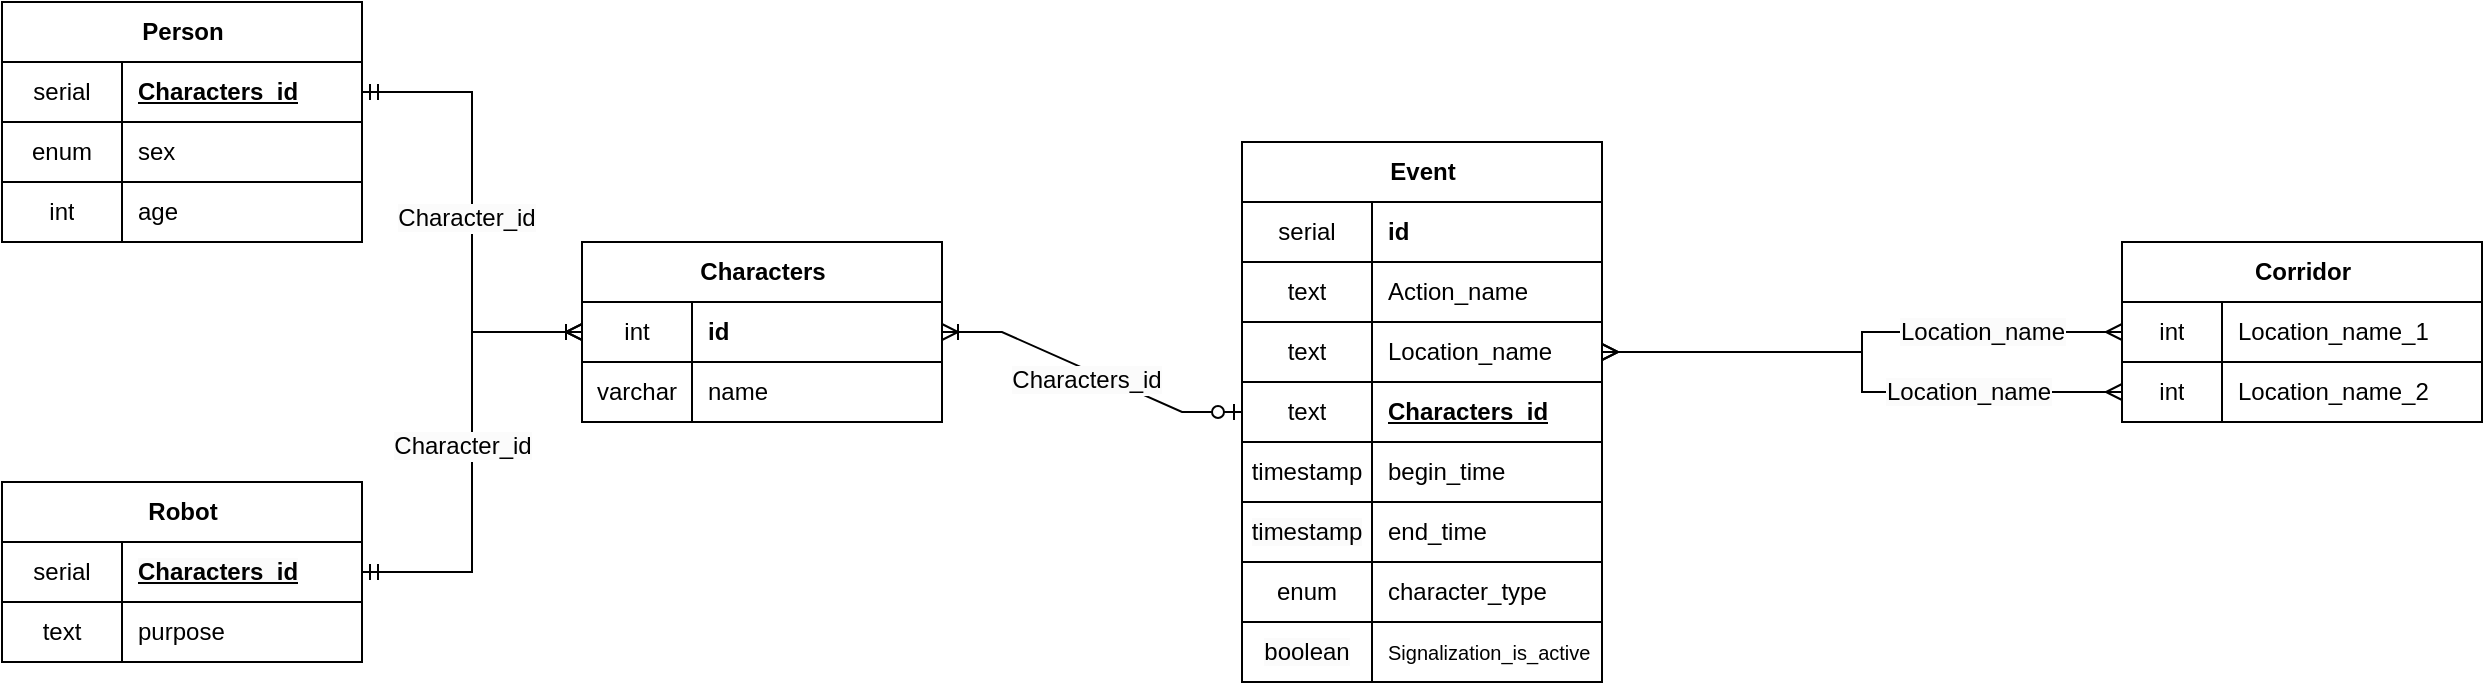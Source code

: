 <mxfile version="26.0.16">
  <diagram id="R2lEEEUBdFMjLlhIrx00" name="Page-1">
    <mxGraphModel dx="2364" dy="2132" grid="1" gridSize="10" guides="1" tooltips="1" connect="1" arrows="1" fold="1" page="1" pageScale="1" pageWidth="850" pageHeight="1100" math="0" shadow="0" extFonts="Permanent Marker^https://fonts.googleapis.com/css?family=Permanent+Marker">
      <root>
        <mxCell id="0" />
        <mxCell id="1" parent="0" />
        <mxCell id="Gdn3Rh2i_nPgJpN83FA5-110" style="edgeStyle=orthogonalEdgeStyle;rounded=0;orthogonalLoop=1;jettySize=auto;html=1;exitX=1;exitY=0.5;exitDx=0;exitDy=0;entryX=1;entryY=0.5;entryDx=0;entryDy=0;" parent="1" source="Gdn3Rh2i_nPgJpN83FA5-5" target="Gdn3Rh2i_nPgJpN83FA5-1" edge="1">
          <mxGeometry relative="1" as="geometry" />
        </mxCell>
        <mxCell id="YpOMdl5P0VWgPLji3Ejk-110" value="Event" style="shape=table;startSize=30;container=1;collapsible=1;childLayout=tableLayout;fixedRows=1;rowLines=1;fontStyle=1;align=center;resizeLast=1;html=1;columnLines=1;" parent="1" vertex="1">
          <mxGeometry x="320" y="60" width="180" height="270" as="geometry" />
        </mxCell>
        <mxCell id="YpOMdl5P0VWgPLji3Ejk-165" style="shape=tableRow;horizontal=0;startSize=0;swimlaneHead=0;swimlaneBody=0;fillColor=none;collapsible=0;dropTarget=0;points=[[0,0.5],[1,0.5]];portConstraint=eastwest;top=0;left=0;right=0;bottom=0;" parent="YpOMdl5P0VWgPLji3Ejk-110" vertex="1">
          <mxGeometry y="30" width="180" height="30" as="geometry" />
        </mxCell>
        <mxCell id="YpOMdl5P0VWgPLji3Ejk-166" value="serial" style="shape=partialRectangle;connectable=0;fillColor=none;top=0;left=0;bottom=0;right=0;editable=1;overflow=hidden;whiteSpace=wrap;html=1;" parent="YpOMdl5P0VWgPLji3Ejk-165" vertex="1">
          <mxGeometry width="65" height="30" as="geometry">
            <mxRectangle width="65" height="30" as="alternateBounds" />
          </mxGeometry>
        </mxCell>
        <mxCell id="YpOMdl5P0VWgPLji3Ejk-167" value="&lt;b style=&quot;&quot;&gt;id&lt;/b&gt;" style="shape=partialRectangle;connectable=0;fillColor=none;top=0;left=0;bottom=0;right=0;align=left;spacingLeft=6;overflow=hidden;whiteSpace=wrap;html=1;" parent="YpOMdl5P0VWgPLji3Ejk-165" vertex="1">
          <mxGeometry x="65" width="115" height="30" as="geometry">
            <mxRectangle width="115" height="30" as="alternateBounds" />
          </mxGeometry>
        </mxCell>
        <mxCell id="YpOMdl5P0VWgPLji3Ejk-111" value="" style="shape=tableRow;horizontal=0;startSize=0;swimlaneHead=0;swimlaneBody=0;fillColor=none;collapsible=0;dropTarget=0;points=[[0,0.5],[1,0.5]];portConstraint=eastwest;top=0;left=0;right=0;bottom=0;" parent="YpOMdl5P0VWgPLji3Ejk-110" vertex="1">
          <mxGeometry y="60" width="180" height="30" as="geometry" />
        </mxCell>
        <mxCell id="YpOMdl5P0VWgPLji3Ejk-112" value="text" style="shape=partialRectangle;connectable=0;fillColor=none;top=0;left=0;bottom=0;right=0;editable=1;overflow=hidden;whiteSpace=wrap;html=1;" parent="YpOMdl5P0VWgPLji3Ejk-111" vertex="1">
          <mxGeometry width="65" height="30" as="geometry">
            <mxRectangle width="65" height="30" as="alternateBounds" />
          </mxGeometry>
        </mxCell>
        <mxCell id="YpOMdl5P0VWgPLji3Ejk-113" value="Action_name" style="shape=partialRectangle;connectable=0;fillColor=none;top=0;left=0;bottom=0;right=0;align=left;spacingLeft=6;overflow=hidden;whiteSpace=wrap;html=1;" parent="YpOMdl5P0VWgPLji3Ejk-111" vertex="1">
          <mxGeometry x="65" width="115" height="30" as="geometry">
            <mxRectangle width="115" height="30" as="alternateBounds" />
          </mxGeometry>
        </mxCell>
        <mxCell id="Gdn3Rh2i_nPgJpN83FA5-52" style="shape=tableRow;horizontal=0;startSize=0;swimlaneHead=0;swimlaneBody=0;fillColor=none;collapsible=0;dropTarget=0;points=[[0,0.5],[1,0.5]];portConstraint=eastwest;top=0;left=0;right=0;bottom=0;" parent="YpOMdl5P0VWgPLji3Ejk-110" vertex="1">
          <mxGeometry y="90" width="180" height="30" as="geometry" />
        </mxCell>
        <mxCell id="Gdn3Rh2i_nPgJpN83FA5-53" value="text" style="shape=partialRectangle;connectable=0;fillColor=none;top=0;left=0;bottom=0;right=0;editable=1;overflow=hidden;whiteSpace=wrap;html=1;" parent="Gdn3Rh2i_nPgJpN83FA5-52" vertex="1">
          <mxGeometry width="65" height="30" as="geometry">
            <mxRectangle width="65" height="30" as="alternateBounds" />
          </mxGeometry>
        </mxCell>
        <mxCell id="Gdn3Rh2i_nPgJpN83FA5-54" value="Location_name" style="shape=partialRectangle;connectable=0;fillColor=none;top=0;left=0;bottom=0;right=0;align=left;spacingLeft=6;overflow=hidden;whiteSpace=wrap;html=1;" parent="Gdn3Rh2i_nPgJpN83FA5-52" vertex="1">
          <mxGeometry x="65" width="115" height="30" as="geometry">
            <mxRectangle width="115" height="30" as="alternateBounds" />
          </mxGeometry>
        </mxCell>
        <mxCell id="Gdn3Rh2i_nPgJpN83FA5-107" style="shape=tableRow;horizontal=0;startSize=0;swimlaneHead=0;swimlaneBody=0;fillColor=none;collapsible=0;dropTarget=0;points=[[0,0.5],[1,0.5]];portConstraint=eastwest;top=0;left=0;right=0;bottom=0;" parent="YpOMdl5P0VWgPLji3Ejk-110" vertex="1">
          <mxGeometry y="120" width="180" height="30" as="geometry" />
        </mxCell>
        <mxCell id="Gdn3Rh2i_nPgJpN83FA5-108" value="text" style="shape=partialRectangle;connectable=0;fillColor=none;top=0;left=0;bottom=0;right=0;editable=1;overflow=hidden;whiteSpace=wrap;html=1;" parent="Gdn3Rh2i_nPgJpN83FA5-107" vertex="1">
          <mxGeometry width="65" height="30" as="geometry">
            <mxRectangle width="65" height="30" as="alternateBounds" />
          </mxGeometry>
        </mxCell>
        <mxCell id="Gdn3Rh2i_nPgJpN83FA5-109" value="&lt;b&gt;&lt;u&gt;Characters_id&lt;/u&gt;&lt;/b&gt;" style="shape=partialRectangle;connectable=0;fillColor=none;top=0;left=0;bottom=0;right=0;align=left;spacingLeft=6;overflow=hidden;whiteSpace=wrap;html=1;" parent="Gdn3Rh2i_nPgJpN83FA5-107" vertex="1">
          <mxGeometry x="65" width="115" height="30" as="geometry">
            <mxRectangle width="115" height="30" as="alternateBounds" />
          </mxGeometry>
        </mxCell>
        <mxCell id="Gdn3Rh2i_nPgJpN83FA5-25" style="shape=tableRow;horizontal=0;startSize=0;swimlaneHead=0;swimlaneBody=0;fillColor=none;collapsible=0;dropTarget=0;points=[[0,0.5],[1,0.5]];portConstraint=eastwest;top=0;left=0;right=0;bottom=0;" parent="YpOMdl5P0VWgPLji3Ejk-110" vertex="1">
          <mxGeometry y="150" width="180" height="30" as="geometry" />
        </mxCell>
        <mxCell id="Gdn3Rh2i_nPgJpN83FA5-26" value="timestamp" style="shape=partialRectangle;connectable=0;fillColor=none;top=0;left=0;bottom=0;right=0;editable=1;overflow=hidden;whiteSpace=wrap;html=1;" parent="Gdn3Rh2i_nPgJpN83FA5-25" vertex="1">
          <mxGeometry width="65" height="30" as="geometry">
            <mxRectangle width="65" height="30" as="alternateBounds" />
          </mxGeometry>
        </mxCell>
        <mxCell id="Gdn3Rh2i_nPgJpN83FA5-27" value="begin_time" style="shape=partialRectangle;connectable=0;fillColor=none;top=0;left=0;bottom=0;right=0;align=left;spacingLeft=6;overflow=hidden;whiteSpace=wrap;html=1;" parent="Gdn3Rh2i_nPgJpN83FA5-25" vertex="1">
          <mxGeometry x="65" width="115" height="30" as="geometry">
            <mxRectangle width="115" height="30" as="alternateBounds" />
          </mxGeometry>
        </mxCell>
        <mxCell id="Gdn3Rh2i_nPgJpN83FA5-28" style="shape=tableRow;horizontal=0;startSize=0;swimlaneHead=0;swimlaneBody=0;fillColor=none;collapsible=0;dropTarget=0;points=[[0,0.5],[1,0.5]];portConstraint=eastwest;top=0;left=0;right=0;bottom=0;" parent="YpOMdl5P0VWgPLji3Ejk-110" vertex="1">
          <mxGeometry y="180" width="180" height="30" as="geometry" />
        </mxCell>
        <mxCell id="Gdn3Rh2i_nPgJpN83FA5-29" value="&lt;meta charset=&quot;utf-8&quot;&gt;&lt;span style=&quot;color: rgb(0, 0, 0); font-family: Helvetica; font-size: 12px; font-style: normal; font-variant-ligatures: normal; font-variant-caps: normal; font-weight: 400; letter-spacing: normal; orphans: 2; text-align: center; text-indent: 0px; text-transform: none; widows: 2; word-spacing: 0px; -webkit-text-stroke-width: 0px; white-space: normal; background-color: rgb(251, 251, 251); text-decoration-thickness: initial; text-decoration-style: initial; text-decoration-color: initial; display: inline !important; float: none;&quot;&gt;timestamp&lt;/span&gt;" style="shape=partialRectangle;connectable=0;fillColor=none;top=0;left=0;bottom=0;right=0;editable=1;overflow=hidden;whiteSpace=wrap;html=1;" parent="Gdn3Rh2i_nPgJpN83FA5-28" vertex="1">
          <mxGeometry width="65" height="30" as="geometry">
            <mxRectangle width="65" height="30" as="alternateBounds" />
          </mxGeometry>
        </mxCell>
        <mxCell id="Gdn3Rh2i_nPgJpN83FA5-30" value="end_time" style="shape=partialRectangle;connectable=0;fillColor=none;top=0;left=0;bottom=0;right=0;align=left;spacingLeft=6;overflow=hidden;whiteSpace=wrap;html=1;" parent="Gdn3Rh2i_nPgJpN83FA5-28" vertex="1">
          <mxGeometry x="65" width="115" height="30" as="geometry">
            <mxRectangle width="115" height="30" as="alternateBounds" />
          </mxGeometry>
        </mxCell>
        <mxCell id="Gdn3Rh2i_nPgJpN83FA5-55" style="shape=tableRow;horizontal=0;startSize=0;swimlaneHead=0;swimlaneBody=0;fillColor=none;collapsible=0;dropTarget=0;points=[[0,0.5],[1,0.5]];portConstraint=eastwest;top=0;left=0;right=0;bottom=0;" parent="YpOMdl5P0VWgPLji3Ejk-110" vertex="1">
          <mxGeometry y="210" width="180" height="30" as="geometry" />
        </mxCell>
        <mxCell id="Gdn3Rh2i_nPgJpN83FA5-56" value="enum" style="shape=partialRectangle;connectable=0;fillColor=none;top=0;left=0;bottom=0;right=0;editable=1;overflow=hidden;whiteSpace=wrap;html=1;" parent="Gdn3Rh2i_nPgJpN83FA5-55" vertex="1">
          <mxGeometry width="65" height="30" as="geometry">
            <mxRectangle width="65" height="30" as="alternateBounds" />
          </mxGeometry>
        </mxCell>
        <mxCell id="Gdn3Rh2i_nPgJpN83FA5-57" value="character_type" style="shape=partialRectangle;connectable=0;fillColor=none;top=0;left=0;bottom=0;right=0;align=left;spacingLeft=6;overflow=hidden;whiteSpace=wrap;html=1;" parent="Gdn3Rh2i_nPgJpN83FA5-55" vertex="1">
          <mxGeometry x="65" width="115" height="30" as="geometry">
            <mxRectangle width="115" height="30" as="alternateBounds" />
          </mxGeometry>
        </mxCell>
        <mxCell id="Gdn3Rh2i_nPgJpN83FA5-72" style="edgeStyle=orthogonalEdgeStyle;rounded=0;orthogonalLoop=1;jettySize=auto;html=1;exitX=1;exitY=0.5;exitDx=0;exitDy=0;" parent="YpOMdl5P0VWgPLji3Ejk-110" source="YpOMdl5P0VWgPLji3Ejk-111" target="YpOMdl5P0VWgPLji3Ejk-111" edge="1">
          <mxGeometry relative="1" as="geometry" />
        </mxCell>
        <mxCell id="TgR9knMZFxA_FqMFh1iR-4" style="shape=tableRow;horizontal=0;startSize=0;swimlaneHead=0;swimlaneBody=0;fillColor=none;collapsible=0;dropTarget=0;points=[[0,0.5],[1,0.5]];portConstraint=eastwest;top=0;left=0;right=0;bottom=0;" vertex="1" parent="YpOMdl5P0VWgPLji3Ejk-110">
          <mxGeometry y="240" width="180" height="30" as="geometry" />
        </mxCell>
        <mxCell id="TgR9knMZFxA_FqMFh1iR-5" value="&lt;meta charset=&quot;utf-8&quot;&gt;&lt;span style=&quot;color: rgb(0, 0, 0); font-family: Helvetica; font-size: 12px; font-style: normal; font-variant-ligatures: normal; font-variant-caps: normal; font-weight: 400; letter-spacing: normal; orphans: 2; text-align: center; text-indent: 0px; text-transform: none; widows: 2; word-spacing: 0px; -webkit-text-stroke-width: 0px; white-space: normal; background-color: rgb(251, 251, 251); text-decoration-thickness: initial; text-decoration-style: initial; text-decoration-color: initial; display: inline !important; float: none;&quot;&gt;boolean&lt;/span&gt;" style="shape=partialRectangle;connectable=0;fillColor=none;top=0;left=0;bottom=0;right=0;editable=1;overflow=hidden;whiteSpace=wrap;html=1;" vertex="1" parent="TgR9knMZFxA_FqMFh1iR-4">
          <mxGeometry width="65" height="30" as="geometry">
            <mxRectangle width="65" height="30" as="alternateBounds" />
          </mxGeometry>
        </mxCell>
        <mxCell id="TgR9knMZFxA_FqMFh1iR-6" value="&lt;font style=&quot;font-size: 10px;&quot;&gt;&lt;span style=&quot;text-align: center; text-wrap-mode: nowrap; background-color: rgb(255, 255, 255);&quot;&gt;Signalization&lt;/span&gt;_is_active&lt;/font&gt;" style="shape=partialRectangle;connectable=0;fillColor=none;top=0;left=0;bottom=0;right=0;align=left;spacingLeft=6;overflow=hidden;whiteSpace=wrap;html=1;" vertex="1" parent="TgR9knMZFxA_FqMFh1iR-4">
          <mxGeometry x="65" width="115" height="30" as="geometry">
            <mxRectangle width="115" height="30" as="alternateBounds" />
          </mxGeometry>
        </mxCell>
        <mxCell id="YpOMdl5P0VWgPLji3Ejk-117" value="Robot" style="shape=table;startSize=30;container=1;collapsible=1;childLayout=tableLayout;fixedRows=1;rowLines=1;fontStyle=1;align=center;resizeLast=1;html=1;columnLines=1;" parent="1" vertex="1">
          <mxGeometry x="-300" y="230" width="180" height="90" as="geometry" />
        </mxCell>
        <mxCell id="YpOMdl5P0VWgPLji3Ejk-158" style="shape=tableRow;horizontal=0;startSize=0;swimlaneHead=0;swimlaneBody=0;fillColor=none;collapsible=0;dropTarget=0;points=[[0,0.5],[1,0.5]];portConstraint=eastwest;top=0;left=0;right=0;bottom=0;" parent="YpOMdl5P0VWgPLji3Ejk-117" vertex="1">
          <mxGeometry y="30" width="180" height="30" as="geometry" />
        </mxCell>
        <mxCell id="YpOMdl5P0VWgPLji3Ejk-159" value="serial" style="shape=partialRectangle;connectable=0;fillColor=none;top=0;left=0;bottom=0;right=0;editable=1;overflow=hidden;whiteSpace=wrap;html=1;" parent="YpOMdl5P0VWgPLji3Ejk-158" vertex="1">
          <mxGeometry width="60" height="30" as="geometry">
            <mxRectangle width="60" height="30" as="alternateBounds" />
          </mxGeometry>
        </mxCell>
        <mxCell id="YpOMdl5P0VWgPLji3Ejk-160" value="&lt;span style=&quot;color: rgb(0, 0, 0); font-family: Helvetica; font-size: 12px; font-style: normal; font-variant-ligatures: normal; font-variant-caps: normal; letter-spacing: normal; orphans: 2; text-align: left; text-indent: 0px; text-transform: none; widows: 2; word-spacing: 0px; -webkit-text-stroke-width: 0px; white-space: normal; background-color: rgb(251, 251, 251); text-decoration-thickness: initial; text-decoration-style: initial; text-decoration-color: initial; float: none; display: inline !important;&quot;&gt;&lt;b&gt;&lt;u&gt;Characters_id&lt;/u&gt;&lt;/b&gt;&lt;/span&gt;" style="shape=partialRectangle;connectable=0;fillColor=none;top=0;left=0;bottom=0;right=0;align=left;spacingLeft=6;overflow=hidden;whiteSpace=wrap;html=1;" parent="YpOMdl5P0VWgPLji3Ejk-158" vertex="1">
          <mxGeometry x="60" width="120" height="30" as="geometry">
            <mxRectangle width="120" height="30" as="alternateBounds" />
          </mxGeometry>
        </mxCell>
        <mxCell id="YpOMdl5P0VWgPLji3Ejk-121" value="" style="shape=tableRow;horizontal=0;startSize=0;swimlaneHead=0;swimlaneBody=0;fillColor=none;collapsible=0;dropTarget=0;points=[[0,0.5],[1,0.5]];portConstraint=eastwest;top=0;left=0;right=0;bottom=0;" parent="YpOMdl5P0VWgPLji3Ejk-117" vertex="1">
          <mxGeometry y="60" width="180" height="30" as="geometry" />
        </mxCell>
        <mxCell id="YpOMdl5P0VWgPLji3Ejk-122" value="text" style="shape=partialRectangle;connectable=0;fillColor=none;top=0;left=0;bottom=0;right=0;editable=1;overflow=hidden;whiteSpace=wrap;html=1;" parent="YpOMdl5P0VWgPLji3Ejk-121" vertex="1">
          <mxGeometry width="60" height="30" as="geometry">
            <mxRectangle width="60" height="30" as="alternateBounds" />
          </mxGeometry>
        </mxCell>
        <mxCell id="YpOMdl5P0VWgPLji3Ejk-123" value="purpose" style="shape=partialRectangle;connectable=0;fillColor=none;top=0;left=0;bottom=0;right=0;align=left;spacingLeft=6;overflow=hidden;whiteSpace=wrap;html=1;" parent="YpOMdl5P0VWgPLji3Ejk-121" vertex="1">
          <mxGeometry x="60" width="120" height="30" as="geometry">
            <mxRectangle width="120" height="30" as="alternateBounds" />
          </mxGeometry>
        </mxCell>
        <mxCell id="YpOMdl5P0VWgPLji3Ejk-129" value="Corridor" style="shape=table;startSize=30;container=1;collapsible=1;childLayout=tableLayout;fixedRows=1;rowLines=1;fontStyle=1;align=center;resizeLast=1;html=1;columnLines=1;" parent="1" vertex="1">
          <mxGeometry x="760" y="110" width="180" height="90" as="geometry">
            <mxRectangle x="760" y="200" width="90" height="30" as="alternateBounds" />
          </mxGeometry>
        </mxCell>
        <mxCell id="YpOMdl5P0VWgPLji3Ejk-130" value="" style="shape=tableRow;horizontal=0;startSize=0;swimlaneHead=0;swimlaneBody=0;fillColor=none;collapsible=0;dropTarget=0;points=[[0,0.5],[1,0.5]];portConstraint=eastwest;top=0;left=0;right=0;bottom=0;" parent="YpOMdl5P0VWgPLji3Ejk-129" vertex="1">
          <mxGeometry y="30" width="180" height="30" as="geometry" />
        </mxCell>
        <mxCell id="YpOMdl5P0VWgPLji3Ejk-131" value="int" style="shape=partialRectangle;connectable=0;fillColor=none;top=0;left=0;bottom=0;right=0;editable=1;overflow=hidden;whiteSpace=wrap;html=1;" parent="YpOMdl5P0VWgPLji3Ejk-130" vertex="1">
          <mxGeometry width="50" height="30" as="geometry">
            <mxRectangle width="50" height="30" as="alternateBounds" />
          </mxGeometry>
        </mxCell>
        <mxCell id="YpOMdl5P0VWgPLji3Ejk-132" value="Location_name_1" style="shape=partialRectangle;connectable=0;fillColor=none;top=0;left=0;bottom=0;right=0;align=left;spacingLeft=6;overflow=hidden;whiteSpace=wrap;html=1;" parent="YpOMdl5P0VWgPLji3Ejk-130" vertex="1">
          <mxGeometry x="50" width="130" height="30" as="geometry">
            <mxRectangle width="130" height="30" as="alternateBounds" />
          </mxGeometry>
        </mxCell>
        <mxCell id="YpOMdl5P0VWgPLji3Ejk-133" value="" style="shape=tableRow;horizontal=0;startSize=0;swimlaneHead=0;swimlaneBody=0;fillColor=none;collapsible=0;dropTarget=0;points=[[0,0.5],[1,0.5]];portConstraint=eastwest;top=0;left=0;right=0;bottom=0;" parent="YpOMdl5P0VWgPLji3Ejk-129" vertex="1">
          <mxGeometry y="60" width="180" height="30" as="geometry" />
        </mxCell>
        <mxCell id="YpOMdl5P0VWgPLji3Ejk-134" value="int" style="shape=partialRectangle;connectable=0;fillColor=none;top=0;left=0;bottom=0;right=0;editable=1;overflow=hidden;whiteSpace=wrap;html=1;" parent="YpOMdl5P0VWgPLji3Ejk-133" vertex="1">
          <mxGeometry width="50" height="30" as="geometry">
            <mxRectangle width="50" height="30" as="alternateBounds" />
          </mxGeometry>
        </mxCell>
        <mxCell id="YpOMdl5P0VWgPLji3Ejk-135" value="Location_name_2" style="shape=partialRectangle;connectable=0;fillColor=none;top=0;left=0;bottom=0;right=0;align=left;spacingLeft=6;overflow=hidden;whiteSpace=wrap;html=1;" parent="YpOMdl5P0VWgPLji3Ejk-133" vertex="1">
          <mxGeometry x="50" width="130" height="30" as="geometry">
            <mxRectangle width="130" height="30" as="alternateBounds" />
          </mxGeometry>
        </mxCell>
        <object label="Person" действие="" placeholders="1" пкец="" id="YpOMdl5P0VWgPLji3Ejk-97">
          <mxCell style="shape=table;startSize=30;container=1;collapsible=1;childLayout=tableLayout;fixedRows=1;rowLines=1;fontStyle=1;align=center;resizeLast=1;html=1;size=4;columnLines=1;swimlaneLine=1;rounded=0;shadow=0;swimlaneFillColor=none;bottom=1;editable=1;movable=1;resizable=1;rotatable=1;deletable=1;locked=0;connectable=1;noLabel=0;portConstraint=none;" parent="1" vertex="1">
            <mxGeometry x="-300" y="-10" width="180" height="120.0" as="geometry" />
          </mxCell>
        </object>
        <mxCell id="YpOMdl5P0VWgPLji3Ejk-148" style="shape=tableRow;horizontal=0;startSize=0;swimlaneHead=0;swimlaneBody=0;fillColor=none;collapsible=0;dropTarget=0;points=[[0,0.5],[1,0.5]];portConstraint=eastwest;top=0;left=0;right=0;bottom=1;swimlaneFillColor=none;" parent="YpOMdl5P0VWgPLji3Ejk-97" vertex="1">
          <mxGeometry y="30" width="180" height="30" as="geometry" />
        </mxCell>
        <mxCell id="YpOMdl5P0VWgPLji3Ejk-149" value="serial" style="shape=partialRectangle;connectable=0;fillColor=none;top=0;left=0;bottom=1;right=0;editable=1;overflow=hidden;whiteSpace=wrap;html=1;swimlaneFillColor=none;" parent="YpOMdl5P0VWgPLji3Ejk-148" vertex="1">
          <mxGeometry width="60" height="30" as="geometry">
            <mxRectangle width="60" height="30" as="alternateBounds" />
          </mxGeometry>
        </mxCell>
        <mxCell id="YpOMdl5P0VWgPLji3Ejk-150" value="&lt;b&gt;&lt;u&gt;Characters_id&lt;/u&gt;&lt;/b&gt;" style="shape=partialRectangle;connectable=0;fillColor=none;top=0;left=0;bottom=1;right=0;align=left;spacingLeft=6;overflow=hidden;whiteSpace=wrap;html=1;swimlaneFillColor=none;" parent="YpOMdl5P0VWgPLji3Ejk-148" vertex="1">
          <mxGeometry x="60" width="120" height="30" as="geometry">
            <mxRectangle width="120" height="30" as="alternateBounds" />
          </mxGeometry>
        </mxCell>
        <mxCell id="YpOMdl5P0VWgPLji3Ejk-188" style="shape=tableRow;horizontal=0;startSize=0;swimlaneHead=0;swimlaneBody=0;fillColor=none;collapsible=0;dropTarget=0;points=[[0,0.5],[1,0.5]];portConstraint=eastwest;top=0;left=0;right=0;bottom=1;swimlaneFillColor=none;" parent="YpOMdl5P0VWgPLji3Ejk-97" vertex="1">
          <mxGeometry y="60" width="180" height="30" as="geometry" />
        </mxCell>
        <mxCell id="YpOMdl5P0VWgPLji3Ejk-189" value="enum" style="shape=partialRectangle;connectable=0;fillColor=none;top=0;left=0;bottom=1;right=0;editable=1;overflow=hidden;whiteSpace=wrap;html=1;swimlaneFillColor=none;" parent="YpOMdl5P0VWgPLji3Ejk-188" vertex="1">
          <mxGeometry width="60" height="30" as="geometry">
            <mxRectangle width="60" height="30" as="alternateBounds" />
          </mxGeometry>
        </mxCell>
        <mxCell id="YpOMdl5P0VWgPLji3Ejk-190" value="sex" style="shape=partialRectangle;connectable=0;fillColor=none;top=0;left=0;bottom=1;right=0;align=left;spacingLeft=6;overflow=hidden;whiteSpace=wrap;html=1;swimlaneFillColor=none;" parent="YpOMdl5P0VWgPLji3Ejk-188" vertex="1">
          <mxGeometry x="60" width="120" height="30" as="geometry">
            <mxRectangle width="120" height="30" as="alternateBounds" />
          </mxGeometry>
        </mxCell>
        <mxCell id="YpOMdl5P0VWgPLji3Ejk-101" value="" style="shape=tableRow;horizontal=0;startSize=0;swimlaneHead=0;swimlaneBody=0;fillColor=none;collapsible=0;dropTarget=0;points=[[0,0.5],[1,0.5]];portConstraint=eastwest;top=0;left=0;right=0;bottom=1;swimlaneFillColor=none;" parent="YpOMdl5P0VWgPLji3Ejk-97" vertex="1">
          <mxGeometry y="90" width="180" height="30" as="geometry" />
        </mxCell>
        <mxCell id="YpOMdl5P0VWgPLji3Ejk-102" value="int" style="shape=partialRectangle;connectable=0;fillColor=none;top=0;left=0;bottom=1;right=0;editable=1;overflow=hidden;whiteSpace=wrap;html=1;swimlaneFillColor=none;" parent="YpOMdl5P0VWgPLji3Ejk-101" vertex="1">
          <mxGeometry width="60" height="30" as="geometry">
            <mxRectangle width="60" height="30" as="alternateBounds" />
          </mxGeometry>
        </mxCell>
        <mxCell id="YpOMdl5P0VWgPLji3Ejk-103" value="age" style="shape=partialRectangle;connectable=0;fillColor=none;top=0;left=0;bottom=1;right=0;align=left;spacingLeft=6;overflow=hidden;whiteSpace=wrap;html=1;swimlaneFillColor=none;" parent="YpOMdl5P0VWgPLji3Ejk-101" vertex="1">
          <mxGeometry x="60" width="120" height="30" as="geometry">
            <mxRectangle width="120" height="30" as="alternateBounds" />
          </mxGeometry>
        </mxCell>
        <mxCell id="Gdn3Rh2i_nPgJpN83FA5-1" value="Characters" style="shape=table;startSize=30;container=1;collapsible=1;childLayout=tableLayout;fixedRows=1;rowLines=1;fontStyle=1;align=center;resizeLast=1;html=1;" parent="1" vertex="1">
          <mxGeometry x="-10" y="110" width="180" height="90" as="geometry" />
        </mxCell>
        <mxCell id="Gdn3Rh2i_nPgJpN83FA5-5" value="" style="shape=tableRow;horizontal=0;startSize=0;swimlaneHead=0;swimlaneBody=0;fillColor=none;collapsible=0;dropTarget=0;points=[[0,0.5],[1,0.5]];portConstraint=eastwest;top=0;left=0;right=0;bottom=0;" parent="Gdn3Rh2i_nPgJpN83FA5-1" vertex="1">
          <mxGeometry y="30" width="180" height="30" as="geometry" />
        </mxCell>
        <mxCell id="Gdn3Rh2i_nPgJpN83FA5-6" value="int" style="shape=partialRectangle;connectable=0;fillColor=none;top=0;left=0;bottom=0;right=0;editable=1;overflow=hidden;whiteSpace=wrap;html=1;" parent="Gdn3Rh2i_nPgJpN83FA5-5" vertex="1">
          <mxGeometry width="55.0" height="30" as="geometry">
            <mxRectangle width="55.0" height="30" as="alternateBounds" />
          </mxGeometry>
        </mxCell>
        <mxCell id="Gdn3Rh2i_nPgJpN83FA5-7" value="&lt;b&gt;id&lt;/b&gt;" style="shape=partialRectangle;connectable=0;fillColor=none;top=0;left=0;bottom=0;right=0;align=left;spacingLeft=6;overflow=hidden;whiteSpace=wrap;html=1;" parent="Gdn3Rh2i_nPgJpN83FA5-5" vertex="1">
          <mxGeometry x="55.0" width="125.0" height="30" as="geometry">
            <mxRectangle width="125.0" height="30" as="alternateBounds" />
          </mxGeometry>
        </mxCell>
        <mxCell id="Gdn3Rh2i_nPgJpN83FA5-8" value="" style="shape=tableRow;horizontal=0;startSize=0;swimlaneHead=0;swimlaneBody=0;fillColor=none;collapsible=0;dropTarget=0;points=[[0,0.5],[1,0.5]];portConstraint=eastwest;top=0;left=0;right=0;bottom=0;" parent="Gdn3Rh2i_nPgJpN83FA5-1" vertex="1">
          <mxGeometry y="60" width="180" height="30" as="geometry" />
        </mxCell>
        <mxCell id="Gdn3Rh2i_nPgJpN83FA5-9" value="varchar" style="shape=partialRectangle;connectable=0;fillColor=none;top=0;left=0;bottom=0;right=0;editable=1;overflow=hidden;whiteSpace=wrap;html=1;" parent="Gdn3Rh2i_nPgJpN83FA5-8" vertex="1">
          <mxGeometry width="55.0" height="30" as="geometry">
            <mxRectangle width="55.0" height="30" as="alternateBounds" />
          </mxGeometry>
        </mxCell>
        <mxCell id="Gdn3Rh2i_nPgJpN83FA5-10" value="name" style="shape=partialRectangle;connectable=0;fillColor=none;top=0;left=0;bottom=0;right=0;align=left;spacingLeft=6;overflow=hidden;whiteSpace=wrap;html=1;" parent="Gdn3Rh2i_nPgJpN83FA5-8" vertex="1">
          <mxGeometry x="55.0" width="125.0" height="30" as="geometry">
            <mxRectangle width="125.0" height="30" as="alternateBounds" />
          </mxGeometry>
        </mxCell>
        <mxCell id="Gdn3Rh2i_nPgJpN83FA5-21" value="" style="edgeStyle=orthogonalEdgeStyle;fontSize=12;html=1;endArrow=ERoneToMany;startArrow=ERmandOne;rounded=0;exitX=1;exitY=0.5;exitDx=0;exitDy=0;entryX=0;entryY=0.5;entryDx=0;entryDy=0;" parent="1" source="YpOMdl5P0VWgPLji3Ejk-148" target="Gdn3Rh2i_nPgJpN83FA5-5" edge="1">
          <mxGeometry width="100" height="100" relative="1" as="geometry">
            <mxPoint x="-120" y="-215" as="sourcePoint" />
            <mxPoint y="-30" as="targetPoint" />
          </mxGeometry>
        </mxCell>
        <mxCell id="Gdn3Rh2i_nPgJpN83FA5-99" value="&lt;span style=&quot;font-size: 12px; text-align: left; text-wrap-mode: wrap; background-color: rgb(251, 251, 251);&quot;&gt;Character_id&lt;/span&gt;" style="edgeLabel;html=1;align=center;verticalAlign=middle;resizable=0;points=[];" parent="Gdn3Rh2i_nPgJpN83FA5-21" vertex="1" connectable="0">
          <mxGeometry x="0.034" y="-3" relative="1" as="geometry">
            <mxPoint y="-1" as="offset" />
          </mxGeometry>
        </mxCell>
        <mxCell id="Gdn3Rh2i_nPgJpN83FA5-23" value="" style="edgeStyle=elbowEdgeStyle;fontSize=12;html=1;endArrow=ERoneToMany;startArrow=ERmandOne;rounded=0;entryX=0;entryY=0.5;entryDx=0;entryDy=0;exitX=1;exitY=0.5;exitDx=0;exitDy=0;" parent="1" source="YpOMdl5P0VWgPLji3Ejk-158" target="Gdn3Rh2i_nPgJpN83FA5-5" edge="1">
          <mxGeometry width="100" height="100" relative="1" as="geometry">
            <mxPoint x="-120" y="130" as="sourcePoint" />
            <mxPoint x="-235" y="5" as="targetPoint" />
          </mxGeometry>
        </mxCell>
        <mxCell id="Gdn3Rh2i_nPgJpN83FA5-100" value="&lt;span style=&quot;font-size: 12px; text-align: left; text-wrap-mode: wrap; background-color: rgb(251, 251, 251);&quot;&gt;Character_id&lt;/span&gt;" style="edgeLabel;html=1;align=center;verticalAlign=middle;resizable=0;points=[];" parent="Gdn3Rh2i_nPgJpN83FA5-23" vertex="1" connectable="0">
          <mxGeometry x="0.205" y="-7" relative="1" as="geometry">
            <mxPoint x="-12" y="20" as="offset" />
          </mxGeometry>
        </mxCell>
        <mxCell id="Gdn3Rh2i_nPgJpN83FA5-112" value="" style="edgeStyle=entityRelationEdgeStyle;fontSize=12;html=1;endArrow=ERoneToMany;startArrow=ERzeroToOne;rounded=0;entryX=1;entryY=0.5;entryDx=0;entryDy=0;exitX=0;exitY=0.5;exitDx=0;exitDy=0;" parent="1" source="Gdn3Rh2i_nPgJpN83FA5-107" target="Gdn3Rh2i_nPgJpN83FA5-5" edge="1">
          <mxGeometry width="100" height="100" relative="1" as="geometry">
            <mxPoint x="250" y="-180" as="sourcePoint" />
            <mxPoint x="350" y="-280" as="targetPoint" />
          </mxGeometry>
        </mxCell>
        <mxCell id="Gdn3Rh2i_nPgJpN83FA5-115" value="&lt;span style=&quot;font-size: 12px; text-align: left; text-wrap-mode: wrap; background-color: rgb(251, 251, 251);&quot;&gt;Characters_id&lt;/span&gt;" style="edgeLabel;html=1;align=center;verticalAlign=middle;resizable=0;points=[];" parent="Gdn3Rh2i_nPgJpN83FA5-112" vertex="1" connectable="0">
          <mxGeometry x="0.025" y="5" relative="1" as="geometry">
            <mxPoint as="offset" />
          </mxGeometry>
        </mxCell>
        <mxCell id="TgR9knMZFxA_FqMFh1iR-7" value="" style="edgeStyle=orthogonalEdgeStyle;fontSize=12;html=1;endArrow=ERmany;startArrow=ERmany;rounded=0;entryX=0;entryY=0.5;entryDx=0;entryDy=0;exitX=1;exitY=0.5;exitDx=0;exitDy=0;" edge="1" parent="1" source="Gdn3Rh2i_nPgJpN83FA5-52" target="YpOMdl5P0VWgPLji3Ejk-130">
          <mxGeometry width="100" height="100" relative="1" as="geometry">
            <mxPoint x="530" y="180" as="sourcePoint" />
            <mxPoint x="630" y="80" as="targetPoint" />
          </mxGeometry>
        </mxCell>
        <mxCell id="TgR9knMZFxA_FqMFh1iR-8" value="&lt;span style=&quot;font-size: 12px; text-align: left; text-wrap-mode: wrap; background-color: rgb(251, 251, 251);&quot;&gt;Location_name&lt;/span&gt;" style="edgeLabel;html=1;align=center;verticalAlign=middle;resizable=0;points=[];" vertex="1" connectable="0" parent="TgR9knMZFxA_FqMFh1iR-7">
          <mxGeometry x="0.119" y="2" relative="1" as="geometry">
            <mxPoint x="49" y="2" as="offset" />
          </mxGeometry>
        </mxCell>
        <mxCell id="TgR9knMZFxA_FqMFh1iR-10" value="" style="edgeStyle=orthogonalEdgeStyle;fontSize=12;html=1;endArrow=ERmany;startArrow=ERmany;rounded=0;entryX=0;entryY=0.5;entryDx=0;entryDy=0;exitX=1;exitY=0.5;exitDx=0;exitDy=0;" edge="1" parent="1" source="Gdn3Rh2i_nPgJpN83FA5-52" target="YpOMdl5P0VWgPLji3Ejk-133">
          <mxGeometry width="100" height="100" relative="1" as="geometry">
            <mxPoint x="510" y="350" as="sourcePoint" />
            <mxPoint x="610" y="250" as="targetPoint" />
          </mxGeometry>
        </mxCell>
        <mxCell id="TgR9knMZFxA_FqMFh1iR-11" value="&lt;span style=&quot;font-size: 12px; text-align: left; text-wrap-mode: wrap; background-color: rgb(251, 251, 251);&quot;&gt;Location_name&lt;/span&gt;" style="edgeLabel;html=1;align=center;verticalAlign=middle;resizable=0;points=[];" vertex="1" connectable="0" parent="TgR9knMZFxA_FqMFh1iR-10">
          <mxGeometry x="0.131" y="1" relative="1" as="geometry">
            <mxPoint x="44" y="1" as="offset" />
          </mxGeometry>
        </mxCell>
      </root>
    </mxGraphModel>
  </diagram>
</mxfile>
